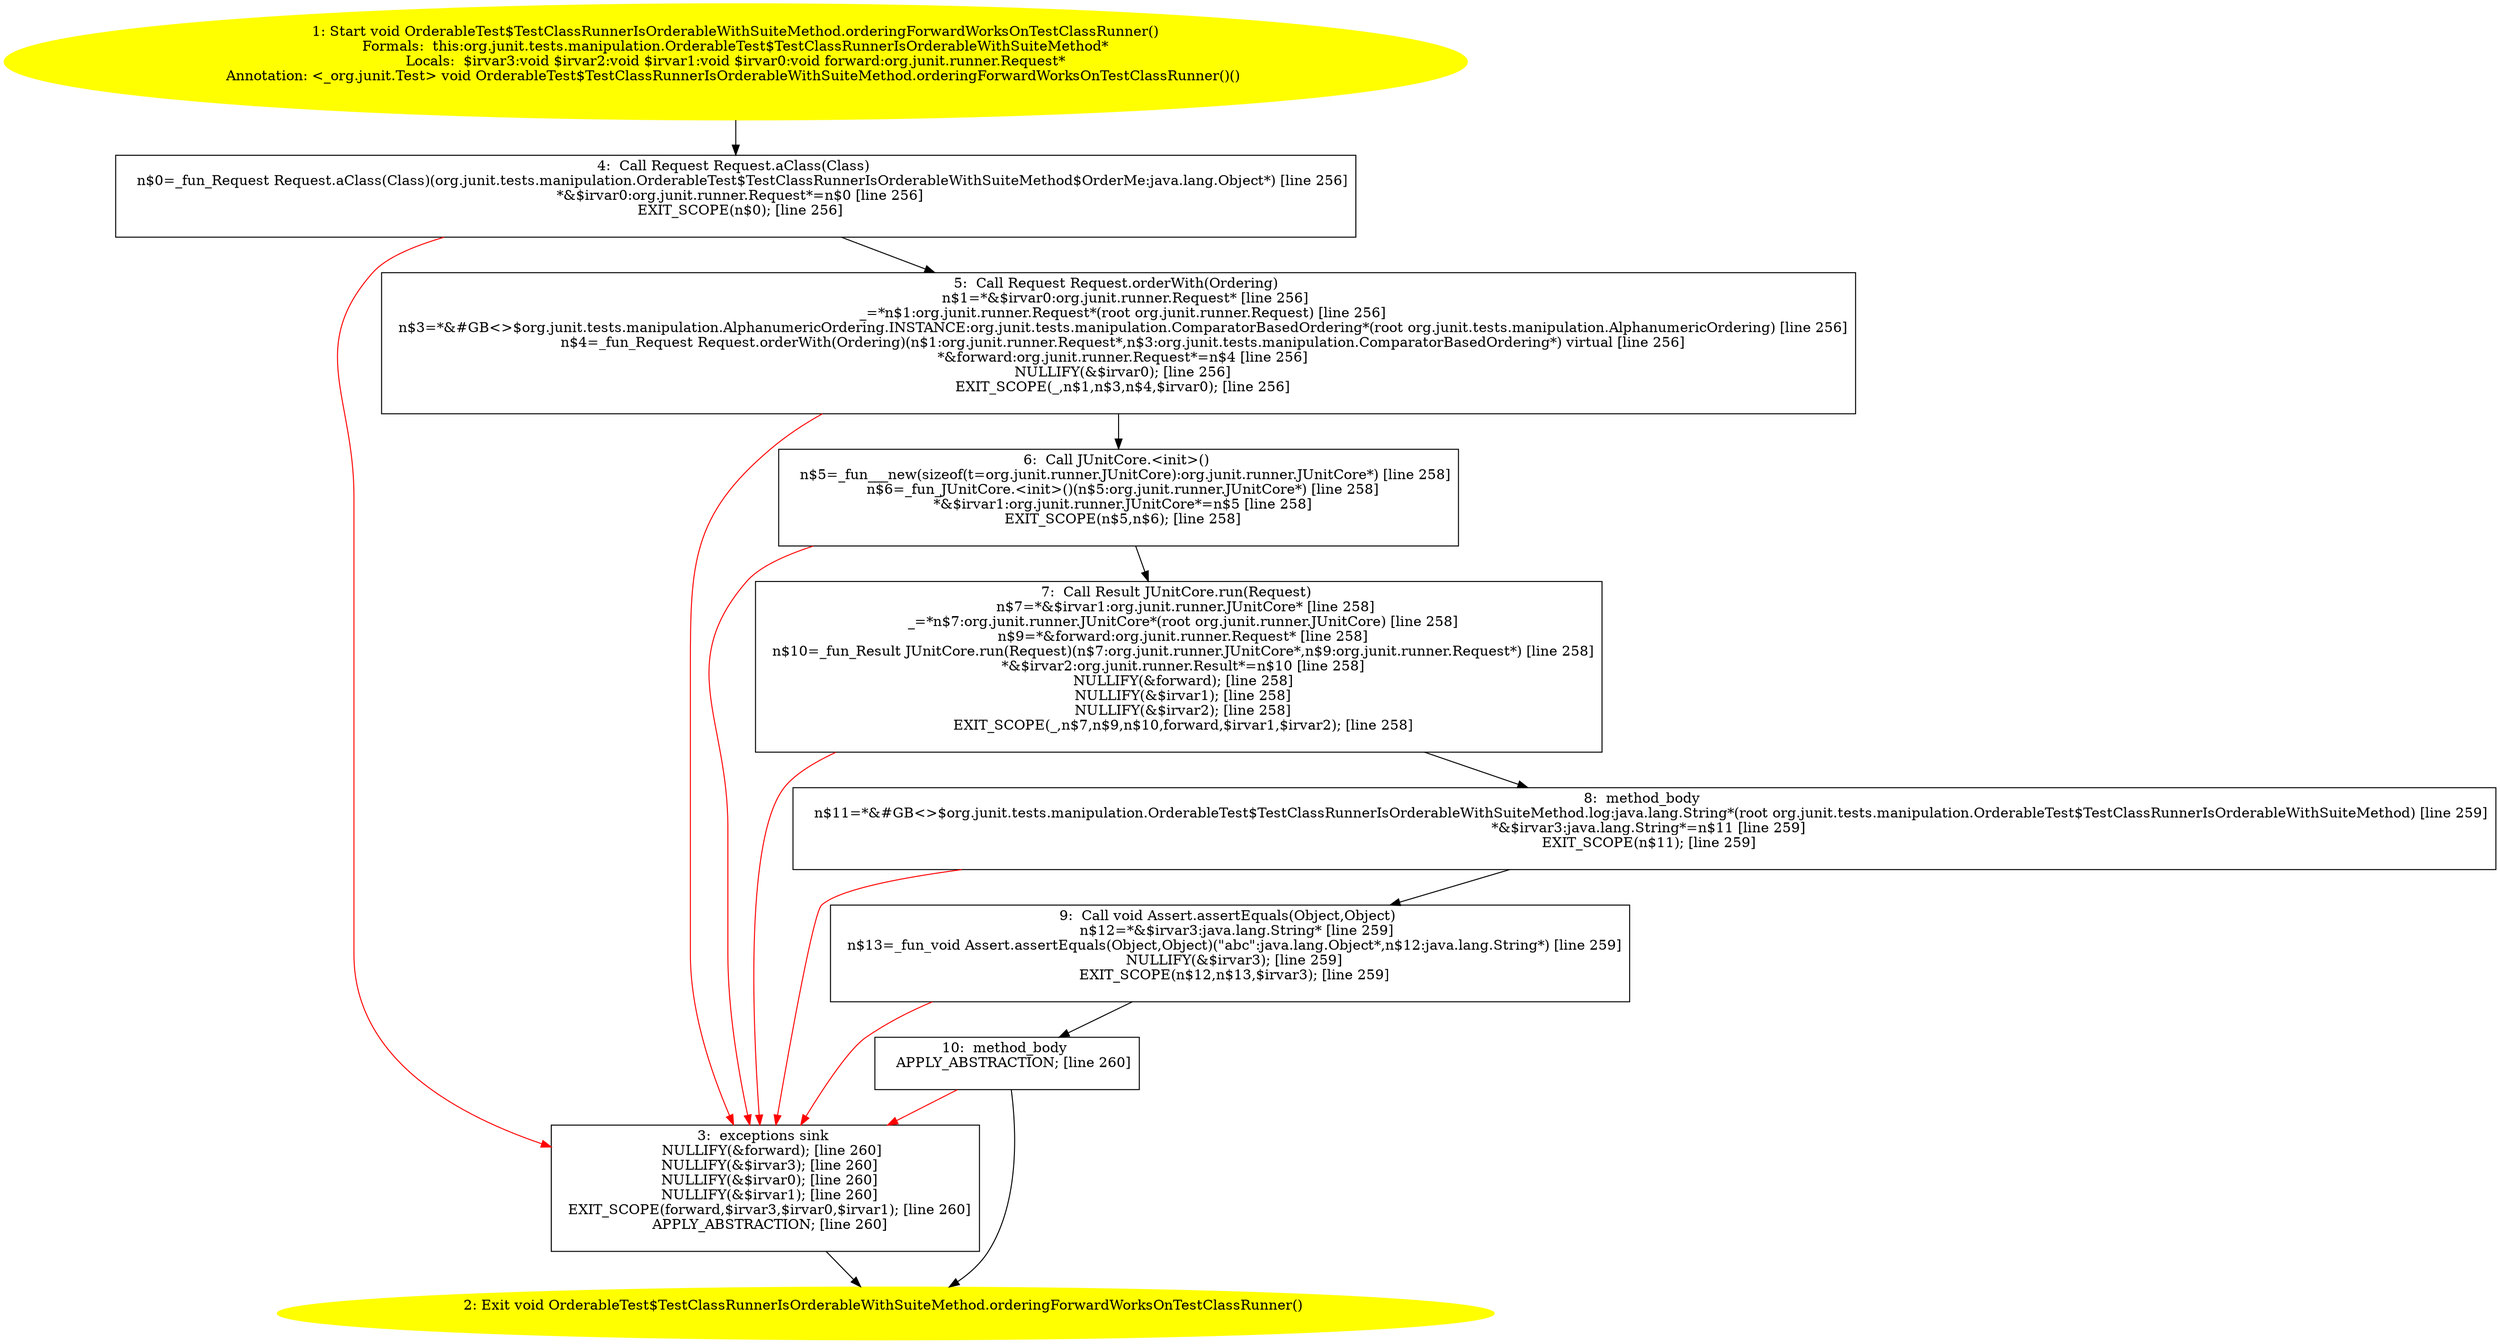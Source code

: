 /* @generated */
digraph cfg {
"org.junit.tests.manipulation.OrderableTest$TestClassRunnerIsOrderableWithSuiteMethod.orderingForward.ef60434104edfeb906565c632e453933_1" [label="1: Start void OrderableTest$TestClassRunnerIsOrderableWithSuiteMethod.orderingForwardWorksOnTestClassRunner()\nFormals:  this:org.junit.tests.manipulation.OrderableTest$TestClassRunnerIsOrderableWithSuiteMethod*\nLocals:  $irvar3:void $irvar2:void $irvar1:void $irvar0:void forward:org.junit.runner.Request*\nAnnotation: <_org.junit.Test> void OrderableTest$TestClassRunnerIsOrderableWithSuiteMethod.orderingForwardWorksOnTestClassRunner()() \n  " color=yellow style=filled]
	

	 "org.junit.tests.manipulation.OrderableTest$TestClassRunnerIsOrderableWithSuiteMethod.orderingForward.ef60434104edfeb906565c632e453933_1" -> "org.junit.tests.manipulation.OrderableTest$TestClassRunnerIsOrderableWithSuiteMethod.orderingForward.ef60434104edfeb906565c632e453933_4" ;
"org.junit.tests.manipulation.OrderableTest$TestClassRunnerIsOrderableWithSuiteMethod.orderingForward.ef60434104edfeb906565c632e453933_2" [label="2: Exit void OrderableTest$TestClassRunnerIsOrderableWithSuiteMethod.orderingForwardWorksOnTestClassRunner() \n  " color=yellow style=filled]
	

"org.junit.tests.manipulation.OrderableTest$TestClassRunnerIsOrderableWithSuiteMethod.orderingForward.ef60434104edfeb906565c632e453933_3" [label="3:  exceptions sink \n   NULLIFY(&forward); [line 260]\n  NULLIFY(&$irvar3); [line 260]\n  NULLIFY(&$irvar0); [line 260]\n  NULLIFY(&$irvar1); [line 260]\n  EXIT_SCOPE(forward,$irvar3,$irvar0,$irvar1); [line 260]\n  APPLY_ABSTRACTION; [line 260]\n " shape="box"]
	

	 "org.junit.tests.manipulation.OrderableTest$TestClassRunnerIsOrderableWithSuiteMethod.orderingForward.ef60434104edfeb906565c632e453933_3" -> "org.junit.tests.manipulation.OrderableTest$TestClassRunnerIsOrderableWithSuiteMethod.orderingForward.ef60434104edfeb906565c632e453933_2" ;
"org.junit.tests.manipulation.OrderableTest$TestClassRunnerIsOrderableWithSuiteMethod.orderingForward.ef60434104edfeb906565c632e453933_4" [label="4:  Call Request Request.aClass(Class) \n   n$0=_fun_Request Request.aClass(Class)(org.junit.tests.manipulation.OrderableTest$TestClassRunnerIsOrderableWithSuiteMethod$OrderMe:java.lang.Object*) [line 256]\n  *&$irvar0:org.junit.runner.Request*=n$0 [line 256]\n  EXIT_SCOPE(n$0); [line 256]\n " shape="box"]
	

	 "org.junit.tests.manipulation.OrderableTest$TestClassRunnerIsOrderableWithSuiteMethod.orderingForward.ef60434104edfeb906565c632e453933_4" -> "org.junit.tests.manipulation.OrderableTest$TestClassRunnerIsOrderableWithSuiteMethod.orderingForward.ef60434104edfeb906565c632e453933_5" ;
	 "org.junit.tests.manipulation.OrderableTest$TestClassRunnerIsOrderableWithSuiteMethod.orderingForward.ef60434104edfeb906565c632e453933_4" -> "org.junit.tests.manipulation.OrderableTest$TestClassRunnerIsOrderableWithSuiteMethod.orderingForward.ef60434104edfeb906565c632e453933_3" [color="red" ];
"org.junit.tests.manipulation.OrderableTest$TestClassRunnerIsOrderableWithSuiteMethod.orderingForward.ef60434104edfeb906565c632e453933_5" [label="5:  Call Request Request.orderWith(Ordering) \n   n$1=*&$irvar0:org.junit.runner.Request* [line 256]\n  _=*n$1:org.junit.runner.Request*(root org.junit.runner.Request) [line 256]\n  n$3=*&#GB<>$org.junit.tests.manipulation.AlphanumericOrdering.INSTANCE:org.junit.tests.manipulation.ComparatorBasedOrdering*(root org.junit.tests.manipulation.AlphanumericOrdering) [line 256]\n  n$4=_fun_Request Request.orderWith(Ordering)(n$1:org.junit.runner.Request*,n$3:org.junit.tests.manipulation.ComparatorBasedOrdering*) virtual [line 256]\n  *&forward:org.junit.runner.Request*=n$4 [line 256]\n  NULLIFY(&$irvar0); [line 256]\n  EXIT_SCOPE(_,n$1,n$3,n$4,$irvar0); [line 256]\n " shape="box"]
	

	 "org.junit.tests.manipulation.OrderableTest$TestClassRunnerIsOrderableWithSuiteMethod.orderingForward.ef60434104edfeb906565c632e453933_5" -> "org.junit.tests.manipulation.OrderableTest$TestClassRunnerIsOrderableWithSuiteMethod.orderingForward.ef60434104edfeb906565c632e453933_6" ;
	 "org.junit.tests.manipulation.OrderableTest$TestClassRunnerIsOrderableWithSuiteMethod.orderingForward.ef60434104edfeb906565c632e453933_5" -> "org.junit.tests.manipulation.OrderableTest$TestClassRunnerIsOrderableWithSuiteMethod.orderingForward.ef60434104edfeb906565c632e453933_3" [color="red" ];
"org.junit.tests.manipulation.OrderableTest$TestClassRunnerIsOrderableWithSuiteMethod.orderingForward.ef60434104edfeb906565c632e453933_6" [label="6:  Call JUnitCore.<init>() \n   n$5=_fun___new(sizeof(t=org.junit.runner.JUnitCore):org.junit.runner.JUnitCore*) [line 258]\n  n$6=_fun_JUnitCore.<init>()(n$5:org.junit.runner.JUnitCore*) [line 258]\n  *&$irvar1:org.junit.runner.JUnitCore*=n$5 [line 258]\n  EXIT_SCOPE(n$5,n$6); [line 258]\n " shape="box"]
	

	 "org.junit.tests.manipulation.OrderableTest$TestClassRunnerIsOrderableWithSuiteMethod.orderingForward.ef60434104edfeb906565c632e453933_6" -> "org.junit.tests.manipulation.OrderableTest$TestClassRunnerIsOrderableWithSuiteMethod.orderingForward.ef60434104edfeb906565c632e453933_7" ;
	 "org.junit.tests.manipulation.OrderableTest$TestClassRunnerIsOrderableWithSuiteMethod.orderingForward.ef60434104edfeb906565c632e453933_6" -> "org.junit.tests.manipulation.OrderableTest$TestClassRunnerIsOrderableWithSuiteMethod.orderingForward.ef60434104edfeb906565c632e453933_3" [color="red" ];
"org.junit.tests.manipulation.OrderableTest$TestClassRunnerIsOrderableWithSuiteMethod.orderingForward.ef60434104edfeb906565c632e453933_7" [label="7:  Call Result JUnitCore.run(Request) \n   n$7=*&$irvar1:org.junit.runner.JUnitCore* [line 258]\n  _=*n$7:org.junit.runner.JUnitCore*(root org.junit.runner.JUnitCore) [line 258]\n  n$9=*&forward:org.junit.runner.Request* [line 258]\n  n$10=_fun_Result JUnitCore.run(Request)(n$7:org.junit.runner.JUnitCore*,n$9:org.junit.runner.Request*) [line 258]\n  *&$irvar2:org.junit.runner.Result*=n$10 [line 258]\n  NULLIFY(&forward); [line 258]\n  NULLIFY(&$irvar1); [line 258]\n  NULLIFY(&$irvar2); [line 258]\n  EXIT_SCOPE(_,n$7,n$9,n$10,forward,$irvar1,$irvar2); [line 258]\n " shape="box"]
	

	 "org.junit.tests.manipulation.OrderableTest$TestClassRunnerIsOrderableWithSuiteMethod.orderingForward.ef60434104edfeb906565c632e453933_7" -> "org.junit.tests.manipulation.OrderableTest$TestClassRunnerIsOrderableWithSuiteMethod.orderingForward.ef60434104edfeb906565c632e453933_8" ;
	 "org.junit.tests.manipulation.OrderableTest$TestClassRunnerIsOrderableWithSuiteMethod.orderingForward.ef60434104edfeb906565c632e453933_7" -> "org.junit.tests.manipulation.OrderableTest$TestClassRunnerIsOrderableWithSuiteMethod.orderingForward.ef60434104edfeb906565c632e453933_3" [color="red" ];
"org.junit.tests.manipulation.OrderableTest$TestClassRunnerIsOrderableWithSuiteMethod.orderingForward.ef60434104edfeb906565c632e453933_8" [label="8:  method_body \n   n$11=*&#GB<>$org.junit.tests.manipulation.OrderableTest$TestClassRunnerIsOrderableWithSuiteMethod.log:java.lang.String*(root org.junit.tests.manipulation.OrderableTest$TestClassRunnerIsOrderableWithSuiteMethod) [line 259]\n  *&$irvar3:java.lang.String*=n$11 [line 259]\n  EXIT_SCOPE(n$11); [line 259]\n " shape="box"]
	

	 "org.junit.tests.manipulation.OrderableTest$TestClassRunnerIsOrderableWithSuiteMethod.orderingForward.ef60434104edfeb906565c632e453933_8" -> "org.junit.tests.manipulation.OrderableTest$TestClassRunnerIsOrderableWithSuiteMethod.orderingForward.ef60434104edfeb906565c632e453933_9" ;
	 "org.junit.tests.manipulation.OrderableTest$TestClassRunnerIsOrderableWithSuiteMethod.orderingForward.ef60434104edfeb906565c632e453933_8" -> "org.junit.tests.manipulation.OrderableTest$TestClassRunnerIsOrderableWithSuiteMethod.orderingForward.ef60434104edfeb906565c632e453933_3" [color="red" ];
"org.junit.tests.manipulation.OrderableTest$TestClassRunnerIsOrderableWithSuiteMethod.orderingForward.ef60434104edfeb906565c632e453933_9" [label="9:  Call void Assert.assertEquals(Object,Object) \n   n$12=*&$irvar3:java.lang.String* [line 259]\n  n$13=_fun_void Assert.assertEquals(Object,Object)(\"abc\":java.lang.Object*,n$12:java.lang.String*) [line 259]\n  NULLIFY(&$irvar3); [line 259]\n  EXIT_SCOPE(n$12,n$13,$irvar3); [line 259]\n " shape="box"]
	

	 "org.junit.tests.manipulation.OrderableTest$TestClassRunnerIsOrderableWithSuiteMethod.orderingForward.ef60434104edfeb906565c632e453933_9" -> "org.junit.tests.manipulation.OrderableTest$TestClassRunnerIsOrderableWithSuiteMethod.orderingForward.ef60434104edfeb906565c632e453933_10" ;
	 "org.junit.tests.manipulation.OrderableTest$TestClassRunnerIsOrderableWithSuiteMethod.orderingForward.ef60434104edfeb906565c632e453933_9" -> "org.junit.tests.manipulation.OrderableTest$TestClassRunnerIsOrderableWithSuiteMethod.orderingForward.ef60434104edfeb906565c632e453933_3" [color="red" ];
"org.junit.tests.manipulation.OrderableTest$TestClassRunnerIsOrderableWithSuiteMethod.orderingForward.ef60434104edfeb906565c632e453933_10" [label="10:  method_body \n   APPLY_ABSTRACTION; [line 260]\n " shape="box"]
	

	 "org.junit.tests.manipulation.OrderableTest$TestClassRunnerIsOrderableWithSuiteMethod.orderingForward.ef60434104edfeb906565c632e453933_10" -> "org.junit.tests.manipulation.OrderableTest$TestClassRunnerIsOrderableWithSuiteMethod.orderingForward.ef60434104edfeb906565c632e453933_2" ;
	 "org.junit.tests.manipulation.OrderableTest$TestClassRunnerIsOrderableWithSuiteMethod.orderingForward.ef60434104edfeb906565c632e453933_10" -> "org.junit.tests.manipulation.OrderableTest$TestClassRunnerIsOrderableWithSuiteMethod.orderingForward.ef60434104edfeb906565c632e453933_3" [color="red" ];
}
